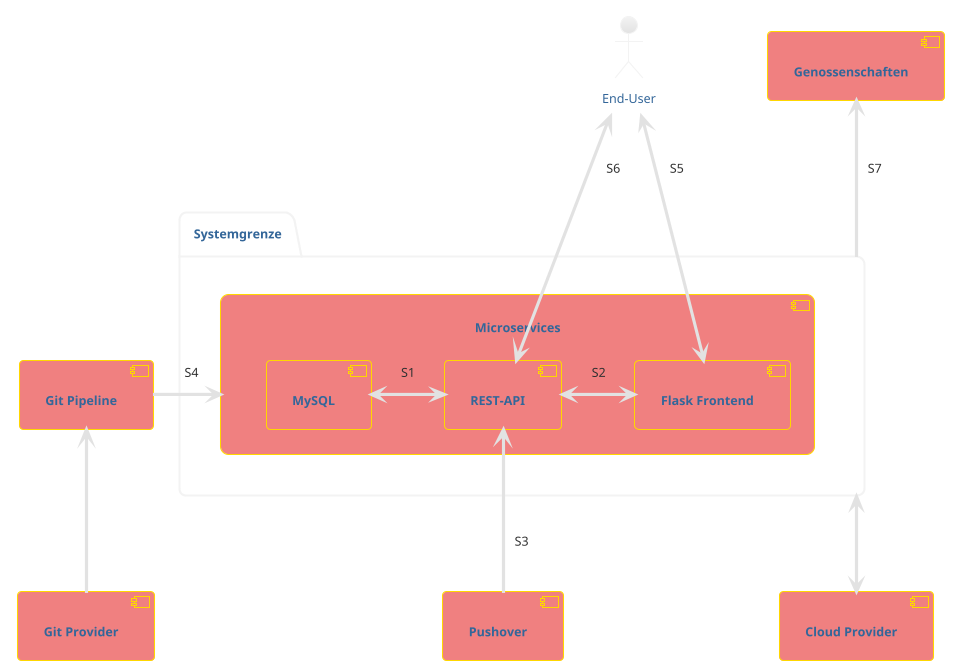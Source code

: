 @startuml
!theme lightgray

skinparam component {
  BorderColor gold
  BackgroundColor lightcoral
  FontStyle bold
}

package "Systemgrenze" {
  component "Microservices" {
    component "Flask Frontend"
    component "REST-API"
    component "MySQL"
  }
  
}

actor "End-User"
component "Git Pipeline"
component "Cloud Provider"
component "Pushover"
component "Genossenschaften"

[MySQL] <-right-> [REST-API] : S1
[Flask Frontend] <-left-> [REST-API] : S2
[Git Pipeline] -left-> [Microservices] : S4
[Pushover] -up-> [REST-API] : S3
[Git Provider] -up-> [Git Pipeline]
[Cloud Provider] <-up-> [Systemgrenze]
[End-User] <-down-> [Flask Frontend] : S5
[End-User] <-down-> [REST-API] : S6
[Genossenschaften] <-down- [Systemgrenze] : S7

@enduml